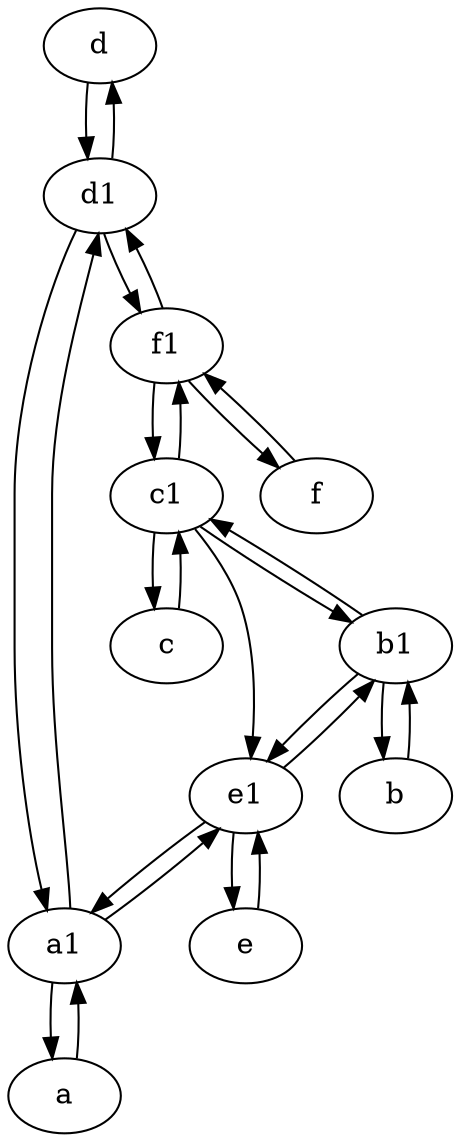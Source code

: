 digraph  {
	d [pos="20,30!"];
	a1 [pos="40,15!"];
	c [pos="20,10!"];
	c1 [pos="30,15!"];
	d1 [pos="25,30!"];
	f1;
	e [pos="30,50!"];
	f [pos="15,45!"];
	a [pos="40,10!"];
	e1 [pos="25,45!"];
	b [pos="50,20!"];
	b1 [pos="45,20!"];
	a1 -> e1;
	d1 -> d;
	c -> c1;
	f1 -> f;
	d1 -> a1;
	c1 -> e1;
	e1 -> b1;
	c1 -> f1;
	c1 -> b1;
	f1 -> c1;
	e1 -> e;
	e -> e1;
	e1 -> a1;
	a1 -> a;
	b1 -> b;
	b -> b1;
	d1 -> f1;
	f1 -> d1;
	c1 -> c;
	b1 -> c1;
	a1 -> d1;
	d -> d1;
	f -> f1;
	a -> a1;
	b1 -> e1;

	}